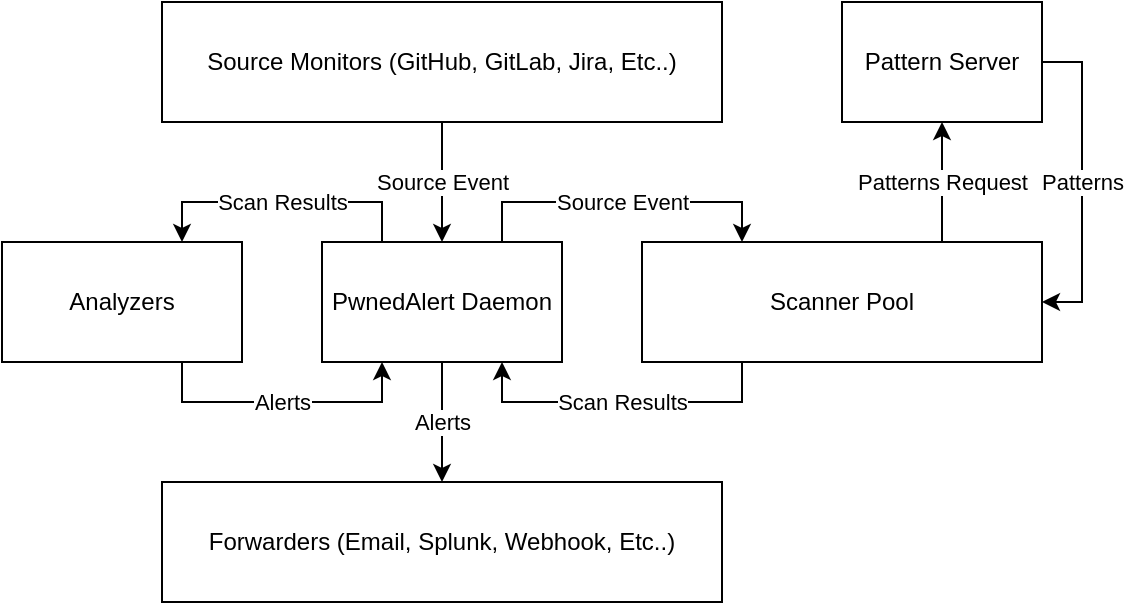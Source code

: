 <mxfile version="20.8.3" type="device"><diagram id="wa_p4A_vp_m2z748Xil9" name="Page-1"><mxGraphModel dx="1434" dy="800" grid="1" gridSize="10" guides="1" tooltips="1" connect="1" arrows="1" fold="1" page="1" pageScale="1" pageWidth="850" pageHeight="1100" math="0" shadow="0"><root><mxCell id="0"/><mxCell id="1" parent="0"/><mxCell id="7JvirAZWeiCpIkFWJVq3-3" value="Source Event" style="edgeStyle=orthogonalEdgeStyle;rounded=0;orthogonalLoop=1;jettySize=auto;html=1;exitX=0.5;exitY=1;exitDx=0;exitDy=0;entryX=0.5;entryY=0;entryDx=0;entryDy=0;" parent="1" source="7JvirAZWeiCpIkFWJVq3-1" target="7JvirAZWeiCpIkFWJVq3-2" edge="1"><mxGeometry relative="1" as="geometry"/></mxCell><mxCell id="7JvirAZWeiCpIkFWJVq3-1" value="Source Monitors (GitHub, GitLab, Jira, Etc..)" style="rounded=0;whiteSpace=wrap;html=1;" parent="1" vertex="1"><mxGeometry x="280" y="80" width="280" height="60" as="geometry"/></mxCell><mxCell id="7JvirAZWeiCpIkFWJVq3-8" value="Source Event" style="edgeStyle=orthogonalEdgeStyle;rounded=0;orthogonalLoop=1;jettySize=auto;html=1;exitX=0.75;exitY=0;exitDx=0;exitDy=0;entryX=0.25;entryY=0;entryDx=0;entryDy=0;" parent="1" source="7JvirAZWeiCpIkFWJVq3-2" target="7JvirAZWeiCpIkFWJVq3-5" edge="1"><mxGeometry relative="1" as="geometry"/></mxCell><mxCell id="7JvirAZWeiCpIkFWJVq3-12" value="Scan Results" style="edgeStyle=orthogonalEdgeStyle;rounded=0;orthogonalLoop=1;jettySize=auto;html=1;exitX=0.25;exitY=0;exitDx=0;exitDy=0;entryX=0.75;entryY=0;entryDx=0;entryDy=0;" parent="1" source="7JvirAZWeiCpIkFWJVq3-2" target="7JvirAZWeiCpIkFWJVq3-10" edge="1"><mxGeometry relative="1" as="geometry"/></mxCell><mxCell id="7JvirAZWeiCpIkFWJVq3-15" value="Alerts" style="edgeStyle=orthogonalEdgeStyle;rounded=0;orthogonalLoop=1;jettySize=auto;html=1;exitX=0.5;exitY=1;exitDx=0;exitDy=0;entryX=0.5;entryY=0;entryDx=0;entryDy=0;" parent="1" source="7JvirAZWeiCpIkFWJVq3-2" target="7JvirAZWeiCpIkFWJVq3-14" edge="1"><mxGeometry relative="1" as="geometry"/></mxCell><mxCell id="7JvirAZWeiCpIkFWJVq3-2" value="PwnedAlert Daemon" style="rounded=0;whiteSpace=wrap;html=1;" parent="1" vertex="1"><mxGeometry x="360" y="200" width="120" height="60" as="geometry"/></mxCell><mxCell id="th1wNPSu0WnBer4uTr6I-2" value="Patterns" style="edgeStyle=orthogonalEdgeStyle;rounded=0;orthogonalLoop=1;jettySize=auto;html=1;exitX=1;exitY=0.5;exitDx=0;exitDy=0;entryX=1;entryY=0.5;entryDx=0;entryDy=0;" parent="1" source="7JvirAZWeiCpIkFWJVq3-4" target="7JvirAZWeiCpIkFWJVq3-5" edge="1"><mxGeometry relative="1" as="geometry"/></mxCell><mxCell id="7JvirAZWeiCpIkFWJVq3-4" value="Pattern Server" style="rounded=0;whiteSpace=wrap;html=1;" parent="1" vertex="1"><mxGeometry x="620" y="80" width="100" height="60" as="geometry"/></mxCell><mxCell id="7JvirAZWeiCpIkFWJVq3-9" value="Scan Results" style="edgeStyle=orthogonalEdgeStyle;rounded=0;orthogonalLoop=1;jettySize=auto;html=1;exitX=0.25;exitY=1;exitDx=0;exitDy=0;entryX=0.75;entryY=1;entryDx=0;entryDy=0;" parent="1" source="7JvirAZWeiCpIkFWJVq3-5" target="7JvirAZWeiCpIkFWJVq3-2" edge="1"><mxGeometry relative="1" as="geometry"/></mxCell><mxCell id="th1wNPSu0WnBer4uTr6I-3" value="Patterns Request" style="edgeStyle=orthogonalEdgeStyle;rounded=0;orthogonalLoop=1;jettySize=auto;html=1;exitX=0.75;exitY=0;exitDx=0;exitDy=0;entryX=0.5;entryY=1;entryDx=0;entryDy=0;" parent="1" source="7JvirAZWeiCpIkFWJVq3-5" target="7JvirAZWeiCpIkFWJVq3-4" edge="1"><mxGeometry relative="1" as="geometry"/></mxCell><mxCell id="7JvirAZWeiCpIkFWJVq3-5" value="Scanner Pool" style="rounded=0;whiteSpace=wrap;html=1;" parent="1" vertex="1"><mxGeometry x="520" y="200" width="200" height="60" as="geometry"/></mxCell><mxCell id="7JvirAZWeiCpIkFWJVq3-13" value="Alerts" style="edgeStyle=orthogonalEdgeStyle;rounded=0;orthogonalLoop=1;jettySize=auto;html=1;exitX=0.75;exitY=1;exitDx=0;exitDy=0;entryX=0.25;entryY=1;entryDx=0;entryDy=0;" parent="1" source="7JvirAZWeiCpIkFWJVq3-10" target="7JvirAZWeiCpIkFWJVq3-2" edge="1"><mxGeometry relative="1" as="geometry"/></mxCell><mxCell id="7JvirAZWeiCpIkFWJVq3-10" value="Analyzers" style="rounded=0;whiteSpace=wrap;html=1;" parent="1" vertex="1"><mxGeometry x="200" y="200" width="120" height="60" as="geometry"/></mxCell><mxCell id="7JvirAZWeiCpIkFWJVq3-14" value="Forwarders (Email, Splunk, Webhook, Etc..)" style="rounded=0;whiteSpace=wrap;html=1;" parent="1" vertex="1"><mxGeometry x="280" y="320" width="280" height="60" as="geometry"/></mxCell></root></mxGraphModel></diagram></mxfile>
